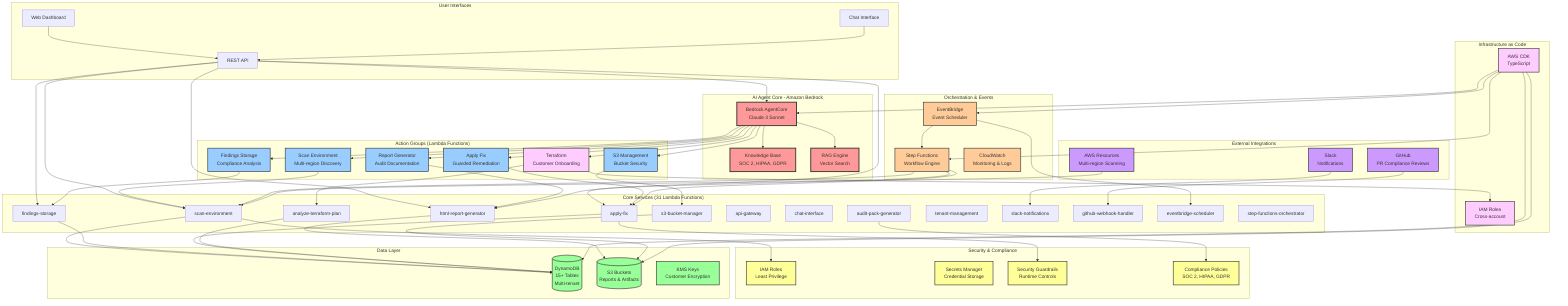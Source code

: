 graph TB
    %% User Interfaces
    subgraph "User Interfaces"
        UI[Web Dashboard]
        API[REST API]
        CHAT[Chat Interface]
    end

    %% AI Agent Core
    subgraph "AI Agent Core - Amazon Bedrock"
        AGENT[Bedrock AgentCore<br/>Claude 3 Sonnet]
        KB[Knowledge Base<br/>SOC 2, HIPAA, GDPR]
        RAG[RAG Engine<br/>Vector Search]
    end

    %% Action Groups
    subgraph "Action Groups (Lambda Functions)"
        SCAN[Scan Environment<br/>Multi-region Discovery]
        FIND[Findings Storage<br/>Compliance Analysis]
        FIX[Apply Fix<br/>Guarded Remediation]
        REPORT[Report Generator<br/>Audit Documentation]
        TF[Terraform Analysis<br/>IaC Compliance]
        S3[S3 Management<br/>Bucket Security]
    end

    %% Core Services
    subgraph "Core Services (31 Lambda Functions)"
        SCAN_ENV[scan-environment]
        FINDINGS[findings-storage]
        APPLY_FIX[apply-fix]
        REPORT_GEN[html-report-generator]
        TF_ANALYZE[analyze-terraform-plan]
        S3_MGR[s3-bucket-manager]
        API_GW[api-gateway]
        CHAT_INT[chat-interface]
        AUDIT[audit-pack-generator]
        TENANT[tenant-management]
        SLACK[slack-notifications]
        GITHUB[github-webhook-handler]
        SCHEDULER[eventbridge-scheduler]
        ORCHESTRATOR[step-functions-orchestrator]
    end

    %% Data Layer
    subgraph "Data Layer"
        DDB[(DynamoDB<br/>15+ Tables<br/>Multi-tenant)]
        S3_STORAGE[(S3 Buckets<br/>Reports & Artifacts)]
        KMS[KMS Keys<br/>Customer Encryption]
    end

    %% Orchestration
    subgraph "Orchestration & Events"
        SF[Step Functions<br/>Workflow Engine]
        EB[EventBridge<br/>Event Scheduler]
        CW[CloudWatch<br/>Monitoring & Logs]
    end

    %% External Integrations
    subgraph "External Integrations"
        GITHUB_EXT[GitHub<br/>PR Compliance Reviews]
        SLACK_EXT[Slack<br/>Notifications]
        AWS_RESOURCES[AWS Resources<br/>Multi-region Scanning]
    end

    %% Security & Compliance
    subgraph "Security & Compliance"
        IAM[IAM Roles<br/>Least Privilege]
        SECRETS[Secrets Manager<br/>Credential Storage]
        GUARDRAILS[Security Guardrails<br/>Runtime Controls]
        POLICIES[Compliance Policies<br/>SOC 2, HIPAA, GDPR]
    end

    %% Infrastructure
    subgraph "Infrastructure as Code"
        CDK[AWS CDK<br/>TypeScript]
        TF[Terraform<br/>Customer Onboarding]
        IAM_ROLES[IAM Roles<br/>Cross-account]
    end

    %% Connections
    UI --> API
    CHAT --> API
    API --> AGENT
    API --> SCAN_ENV
    API --> FINDINGS
    API --> APPLY_FIX
    API --> REPORT_GEN

    AGENT --> KB
    AGENT --> RAG
    AGENT --> SCAN
    AGENT --> FIND
    AGENT --> FIX
    AGENT --> REPORT
    AGENT --> TF
    AGENT --> S3

    SCAN --> SCAN_ENV
    FIND --> FINDINGS
    FIX --> APPLY_FIX
    REPORT --> REPORT_GEN
    TF --> TF_ANALYZE
    S3 --> S3_MGR

    SCAN_ENV --> DDB
    FINDINGS --> DDB
    APPLY_FIX --> DDB
    REPORT_GEN --> S3_STORAGE
    TF_ANALYZE --> DDB
    S3_MGR --> S3_STORAGE

    SF --> SCAN_ENV
    SF --> APPLY_FIX
    SF --> REPORT_GEN
    EB --> SF
    EB --> SCHEDULER

    GITHUB_EXT --> GITHUB
    SLACK_EXT --> SLACK
    AWS_RESOURCES --> SCAN_ENV

    SCAN_ENV --> IAM
    APPLY_FIX --> GUARDRAILS
    AUDIT --> POLICIES

    CDK --> AGENT
    CDK --> DDB
    CDK --> S3_STORAGE
    CDK --> SF
    CDK --> EB
    TF --> IAM_ROLES

    %% Styling
    classDef aiCore fill:#ff9999,stroke:#333,stroke-width:3px
    classDef actionGroup fill:#99ccff,stroke:#333,stroke-width:2px
    classDef dataLayer fill:#99ff99,stroke:#333,stroke-width:2px
    classDef orchestration fill:#ffcc99,stroke:#333,stroke-width:2px
    classDef external fill:#cc99ff,stroke:#333,stroke-width:2px
    classDef security fill:#ffff99,stroke:#333,stroke-width:2px
    classDef infrastructure fill:#ffccff,stroke:#333,stroke-width:2px

    class AGENT,KB,RAG aiCore
    class SCAN,FIND,FIX,REPORT,TF,S3 actionGroup
    class DDB,S3_STORAGE,KMS dataLayer
    class SF,EB,CW orchestration
    class GITHUB_EXT,SLACK_EXT,AWS_RESOURCES external
    class IAM,SECRETS,GUARDRAILS,POLICIES security
    class CDK,TF,IAM_ROLES infrastructure